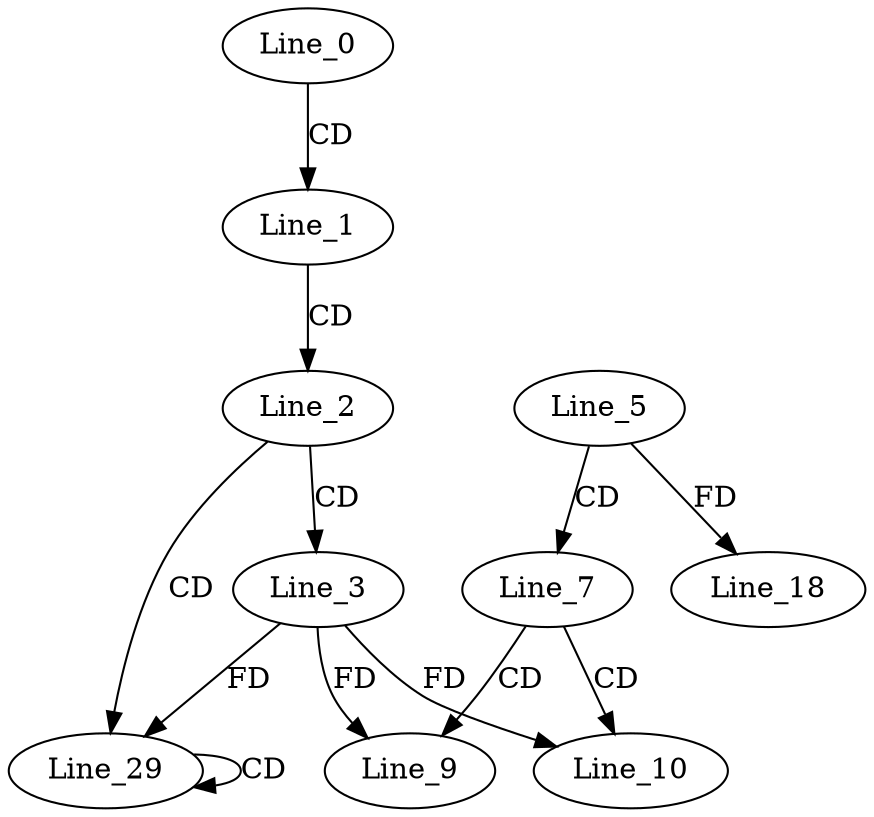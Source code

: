 digraph G {
  Line_0;
  Line_1;
  Line_2;
  Line_3;
  Line_5;
  Line_7;
  Line_7;
  Line_9;
  Line_10;
  Line_5;
  Line_18;
  Line_29;
  Line_29;
  Line_0 -> Line_1 [ label="CD" ];
  Line_1 -> Line_2 [ label="CD" ];
  Line_2 -> Line_3 [ label="CD" ];
  Line_5 -> Line_7 [ label="CD" ];
  Line_7 -> Line_9 [ label="CD" ];
  Line_3 -> Line_9 [ label="FD" ];
  Line_7 -> Line_10 [ label="CD" ];
  Line_3 -> Line_10 [ label="FD" ];
  Line_5 -> Line_18 [ label="FD" ];
  Line_2 -> Line_29 [ label="CD" ];
  Line_29 -> Line_29 [ label="CD" ];
  Line_3 -> Line_29 [ label="FD" ];
}
